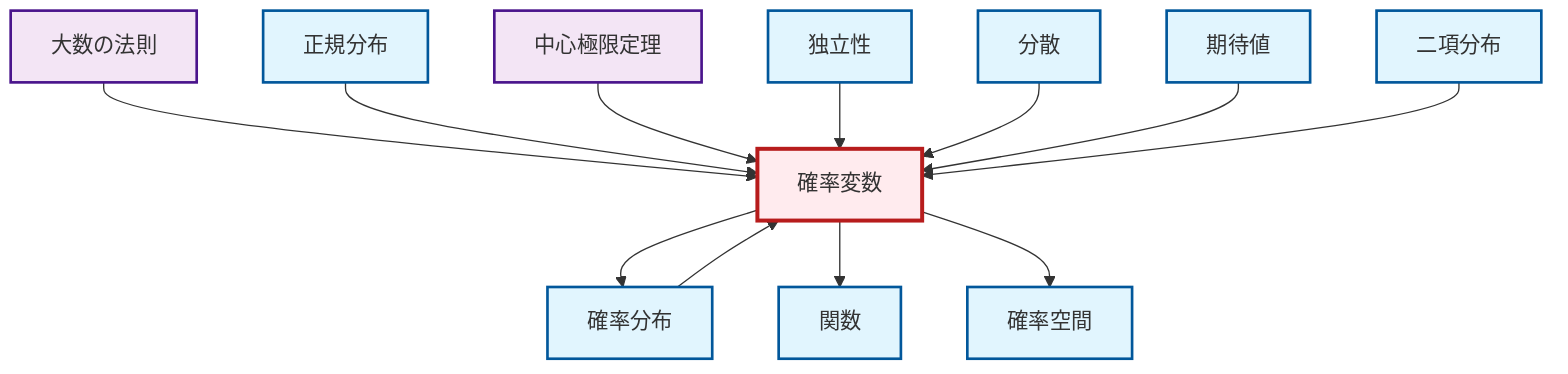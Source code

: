 graph TD
    classDef definition fill:#e1f5fe,stroke:#01579b,stroke-width:2px
    classDef theorem fill:#f3e5f5,stroke:#4a148c,stroke-width:2px
    classDef axiom fill:#fff3e0,stroke:#e65100,stroke-width:2px
    classDef example fill:#e8f5e9,stroke:#1b5e20,stroke-width:2px
    classDef current fill:#ffebee,stroke:#b71c1c,stroke-width:3px
    def-normal-distribution["正規分布"]:::definition
    def-independence["独立性"]:::definition
    def-random-variable["確率変数"]:::definition
    def-probability-space["確率空間"]:::definition
    def-binomial-distribution["二項分布"]:::definition
    thm-central-limit["中心極限定理"]:::theorem
    def-probability-distribution["確率分布"]:::definition
    def-function["関数"]:::definition
    def-expectation["期待値"]:::definition
    thm-law-of-large-numbers["大数の法則"]:::theorem
    def-variance["分散"]:::definition
    thm-law-of-large-numbers --> def-random-variable
    def-normal-distribution --> def-random-variable
    thm-central-limit --> def-random-variable
    def-random-variable --> def-probability-distribution
    def-random-variable --> def-function
    def-independence --> def-random-variable
    def-variance --> def-random-variable
    def-expectation --> def-random-variable
    def-probability-distribution --> def-random-variable
    def-binomial-distribution --> def-random-variable
    def-random-variable --> def-probability-space
    class def-random-variable current